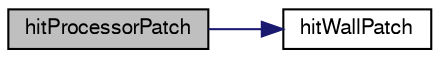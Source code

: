digraph "hitProcessorPatch"
{
  bgcolor="transparent";
  edge [fontname="FreeSans",fontsize="10",labelfontname="FreeSans",labelfontsize="10"];
  node [fontname="FreeSans",fontsize="10",shape=record];
  rankdir="LR";
  Node3403 [label="hitProcessorPatch",height=0.2,width=0.4,color="black", fillcolor="grey75", style="filled", fontcolor="black"];
  Node3403 -> Node3404 [color="midnightblue",fontsize="10",style="solid",fontname="FreeSans"];
  Node3404 [label="hitWallPatch",height=0.2,width=0.4,color="black",URL="$a23586.html#afcda421a9992473eb0689031f7c77912",tooltip="Overridable function to handle the particle hitting a wallPatch. "];
}
